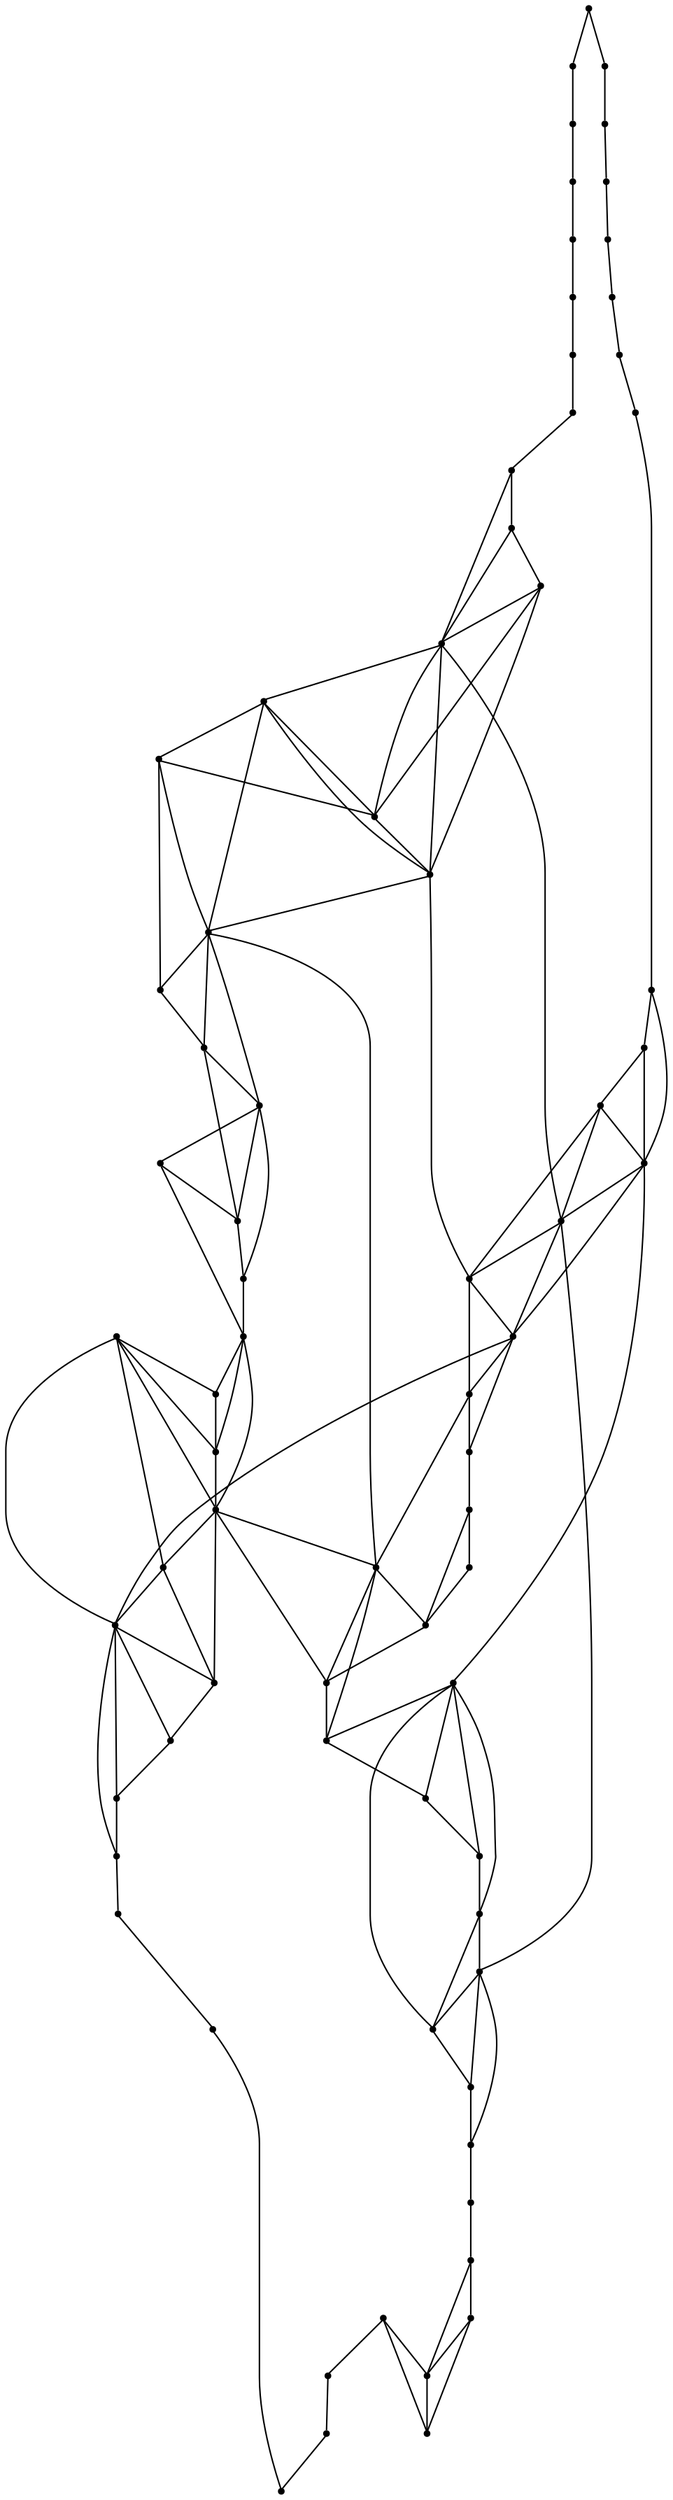 graph {
  node [shape=point,comment="{\"directed\":false,\"doi\":\"10.1007/11618058_3\",\"figure\":\"5 (23)\"}"]

  v0 [pos="1592.0836119186047,1190.3108906216091"]
  v1 [pos="1591.0792696220929,1200.274466620551"]
  v2 [pos="1588.6704760174418,1212.8442437913682"]
  v3 [pos="1584.5822674418605,1227.9317529466416"]
  v4 [pos="1591.4418604651164,1183.4692310757105"]
  v5 [pos="1579.1853742732558,1245.09318584866"]
  v6 [pos="1586.0731695130812,1178.5400700039331"]
  v7 [pos="1580.1814498546512,1182.2234145270452"]
  v8 [pos="1572.6425554142443,1263.8984035915798"]
  v9 [pos="1572.871765988372,1189.277552710639"]
  v10 [pos="1563.432449127907,1284.2473657396104"]
  v11 [pos="1551.726144622093,1214.919216579861"]
  v12 [pos="1555.10281159157,1304.9400639004177"]
  v13 [pos="1546.2636582485463,1325.8848181830513"]
  v14 [pos="1541.3825763081395,1230.5848748948838"]
  v15 [pos="1525.5785882994185,1348.765086279975"]
  v16 [pos="1527.5268304869185,1366.1556871202256"]
  v17 [pos="1524.2210029069765,1258.1483832465278"]
  v18 [pos="1506.117659883721,1271.6067305670842"]
  v19 [pos="1518.6314316860464,1384.9942198859321"]
  v20 [pos="1509.3192950581397,1286.8608784145779"]
  v21 [pos="1510.3767986918604,1402.8515171474878"]
  v22 [pos="1497.3451489825582,1414.2848324245876"]
  v23 [pos="1501.1844658430234,1306.170240190294"]
  v24 [pos="1446.13984375,1362.6484226650662"]
  v25 [pos="1494.1571220930232,1430.777548895942"]
  v26 [pos="1489.711441678779,1445.1536170111763"]
  v27 [pos="1493.1204760174417,1332.7650379604763"]
  v28 [pos="1480.750417877907,1332.0858946906196"]
  v29 [pos="1411.6001090116279,1342.24837536282"]
  v30 [pos="1400.202089389535,1348.039022233751"]
  v31 [pos="1485.6555050872093,1359.5692308213975"]
  v32 [pos="1482.8507994186045,1454.6608916388618"]
  v33 [pos="1472.8573264898255,1399.516104804145"]
  v34 [pos="1450.8084075218023,1384.7650519476997"]
  v35 [pos="1476.945566860465,1461.9400651719834"]
  v36 [pos="1481.9746230014534,1374.627589331733"]
  v37 [pos="1470.391238190407,1465.8858926561143"]
  v38 [pos="1478.445816678779,1399.1452526516384"]
  v39 [pos="1475.9547374636627,1406.7618997361924"]
  v40 [pos="1463.3596656976745,1466.357770707872"]
  v41 [pos="1408.379682957849,1328.2317153082954"]
  v42 [pos="1473.3281795058138,1412.9775674608018"]
  v43 [pos="1456.8959847383721,1462.9025450812446"]
  v44 [pos="1468.60546875,1410.4442270067002"]
  v45 [pos="1463.5097383720931,1402.6775669521755"]
  v46 [pos="1438.5675644985463,1431.577586279975"]
  v47 [pos="1449.2654251453487,1457.1265212164985"]
  v48 [pos="1441.543168604651,1448.3150791592068"]
  v49 [pos="1417.2646529796511,1355.1119160122341"]
  v50 [pos="1424.668132267442,1423.357740190294"]
  v51 [pos="1417.5053415697676,1407.0275298224556"]
  v52 [pos="1408.6828488372093,1386.626497056749"]
  v53 [pos="1395.9555414244187,1375.9359033372666"]
  v54 [pos="1382.6030159883721,1314.4827516343857"]
  v55 [pos="1369.876726017442,1300.6984066433374"]
  v56 [pos="1372.5177825218025,1343.5640008714463"]
  v57 [pos="1356.3773074127907,1287.2900318569607"]
  v58 [pos="1347.8299055232558,1313.4483964708115"]
  v59 [pos="1359.9748546511628,1328.6567361619736"]
  v60 [pos="1341.933988917151,1274.6639879014756"]
  v61 [pos="1333.7856150072676,1300.6973576015896"]
  v62 [pos="1330.0776117369187,1263.0348514980737"]
  v63 [pos="1322.7544149709302,1287.0650600857205"]
  v64 [pos="1319.1287291061049,1252.6942244635688"]
  v65 [pos="1312.7608466569768,1274.3483852810327"]
  v66 [pos="1309.4352107558138,1243.8858977423772"]
  v67 [pos="1303.984265988372,1262.8577859666611"]
  v68 [pos="1301.3868640988373,1236.807758755154"]
  v69 [pos="1296.958957122093,1252.505683051215"]
  v70 [pos="1294.8575581395348,1231.6244434780544"]
  v71 [pos="1291.4996184593022,1243.7244088914658"]
  v72 [pos="1289.973328488372,1228.4577361212837"]
  v73 [pos="1287.7103788154068,1236.6942397223577"]
  v74 [pos="1285.6652252906977,1231.5442076789006"]

  v74 -- v73 [id="-13",pos="1285.6652252906977,1231.5442076789006 1287.7103788154068,1236.6942397223577 1287.7103788154068,1236.6942397223577 1287.7103788154068,1236.6942397223577"]
  v73 -- v71 [id="-15",pos="1287.7103788154068,1236.6942397223577 1291.4996184593022,1243.7244088914658 1291.4996184593022,1243.7244088914658 1291.4996184593022,1243.7244088914658"]
  v74 -- v72 [id="-16",pos="1285.6652252906977,1231.5442076789006 1287.4144622093022,1229.2483639187283 1287.4144622093022,1229.2483639187283 1287.4144622093022,1229.2483639187283 1289.973328488372,1228.4577361212837 1289.973328488372,1228.4577361212837 1289.973328488372,1228.4577361212837"]
  v71 -- v69 [id="-25",pos="1291.4996184593022,1243.7244088914658 1296.958957122093,1252.505683051215 1296.958957122093,1252.505683051215 1296.958957122093,1252.505683051215"]
  v72 -- v70 [id="-33",pos="1289.973328488372,1228.4577361212837 1294.8575581395348,1231.6244434780544 1294.8575581395348,1231.6244434780544 1294.8575581395348,1231.6244434780544"]
  v70 -- v68 [id="-50",pos="1294.8575581395348,1231.6244434780544 1301.3868640988373,1236.807758755154 1301.3868640988373,1236.807758755154 1301.3868640988373,1236.807758755154"]
  v69 -- v67 [id="-58",pos="1296.958957122093,1252.505683051215 1303.984265988372,1262.8577859666611 1303.984265988372,1262.8577859666611 1303.984265988372,1262.8577859666611"]
  v68 -- v66 [id="-72",pos="1301.3868640988373,1236.807758755154 1309.4352107558138,1243.8858977423772 1309.4352107558138,1243.8858977423772 1309.4352107558138,1243.8858977423772"]
  v67 -- v65 [id="-88",pos="1303.984265988372,1262.8577859666611 1312.7608466569768,1274.3483852810327 1312.7608466569768,1274.3483852810327 1312.7608466569768,1274.3483852810327"]
  v66 -- v64 [id="-106",pos="1309.4352107558138,1243.8858977423772 1319.1287291061049,1252.6942244635688 1319.1287291061049,1252.6942244635688 1319.1287291061049,1252.6942244635688"]
  v65 -- v63 [id="-118",pos="1312.7608466569768,1274.3483852810327 1322.7544149709302,1287.0650600857205 1322.7544149709302,1287.0650600857205 1322.7544149709302,1287.0650600857205"]
  v64 -- v62 [id="-138",pos="1319.1287291061049,1252.6942244635688 1330.0776117369187,1263.0348514980737 1330.0776117369187,1263.0348514980737 1330.0776117369187,1263.0348514980737"]
  v63 -- v61 [id="-153",pos="1322.7544149709302,1287.0650600857205 1333.7856150072676,1300.6973576015896 1333.7856150072676,1300.6973576015896 1333.7856150072676,1300.6973576015896"]
  v62 -- v60 [id="-169",pos="1330.0776117369187,1263.0348514980737 1341.933988917151,1274.6639879014756 1341.933988917151,1274.6639879014756 1341.933988917151,1274.6639879014756"]
  v61 -- v58 [id="-189",pos="1333.7856150072676,1300.6973576015896 1347.8299055232558,1313.4483964708115 1347.8299055232558,1313.4483964708115 1347.8299055232558,1313.4483964708115"]
  v60 -- v57 [id="-207",pos="1341.933988917151,1274.6639879014756 1356.3773074127907,1287.2900318569607 1356.3773074127907,1287.2900318569607 1356.3773074127907,1287.2900318569607"]
  v58 -- v59 [id="-223",pos="1347.8299055232558,1313.4483964708115 1359.9748546511628,1328.6567361619736 1359.9748546511628,1328.6567361619736 1359.9748546511628,1328.6567361619736"]
  v57 -- v55 [id="-241",pos="1356.3773074127907,1287.2900318569607 1369.876726017442,1300.6984066433374 1369.876726017442,1300.6984066433374 1369.876726017442,1300.6984066433374"]
  v59 -- v56 [id="-258",pos="1359.9748546511628,1328.6567361619736 1372.5177825218025,1343.5640008714463 1372.5177825218025,1343.5640008714463 1372.5177825218025,1343.5640008714463"]
  v55 -- v54 [id="-276",pos="1369.876726017442,1300.6984066433374 1382.6030159883721,1314.4827516343857 1382.6030159883721,1314.4827516343857 1382.6030159883721,1314.4827516343857"]
  v58 -- v30 [id="-295",pos="1347.8299055232558,1313.4483964708115 1400.202089389535,1348.039022233751 1400.202089389535,1348.039022233751 1400.202089389535,1348.039022233751"]
  v57 -- v41 [id="-311",pos="1356.3773074127907,1287.2900318569607 1408.379682957849,1328.2317153082954 1408.379682957849,1328.2317153082954 1408.379682957849,1328.2317153082954"]
  v56 -- v53 [id="-324",pos="1372.5177825218025,1343.5640008714463 1395.9555414244187,1375.9359033372666 1395.9555414244187,1375.9359033372666 1395.9555414244187,1375.9359033372666"]
  v59 -- v30 [id="-327",pos="1359.9748546511628,1328.6567361619736 1400.202089389535,1348.039022233751 1400.202089389535,1348.039022233751 1400.202089389535,1348.039022233751"]
  v54 -- v29 [id="-351",pos="1382.6030159883721,1314.4827516343857 1411.6001090116279,1342.24837536282 1411.6001090116279,1342.24837536282 1411.6001090116279,1342.24837536282"]
  v55 -- v41 [id="-352",pos="1369.876726017442,1300.6984066433374 1408.379682957849,1328.2317153082954 1408.379682957849,1328.2317153082954 1408.379682957849,1328.2317153082954"]
  v56 -- v52 [id="-356",pos="1372.5177825218025,1343.5640008714463 1408.6828488372093,1386.626497056749 1408.6828488372093,1386.626497056749 1408.6828488372093,1386.626497056749"]
  v56 -- v30 [id="-358",pos="1372.5177825218025,1343.5640008714463 1400.202089389535,1348.039022233751 1400.202089389535,1348.039022233751 1400.202089389535,1348.039022233751"]
  v54 -- v49 [id="-371",pos="1382.6030159883721,1314.4827516343857 1417.2646529796511,1355.1119160122341 1417.2646529796511,1355.1119160122341 1417.2646529796511,1355.1119160122341"]
  v54 -- v41 [id="-373",pos="1382.6030159883721,1314.4827516343857 1408.379682957849,1328.2317153082954 1408.379682957849,1328.2317153082954 1408.379682957849,1328.2317153082954"]
  v53 -- v30 [id="-379",pos="1395.9555414244187,1375.9359033372666 1400.202089389535,1348.039022233751 1400.202089389535,1348.039022233751 1400.202089389535,1348.039022233751"]
  v53 -- v51 [id="-384",pos="1395.9555414244187,1375.9359033372666 1417.5053415697676,1407.0275298224556 1417.5053415697676,1407.0275298224556 1417.5053415697676,1407.0275298224556"]
  v51 -- v50 [id="-385",pos="1417.5053415697676,1407.0275298224556 1424.668132267442,1423.357740190294 1424.668132267442,1423.357740190294 1424.668132267442,1423.357740190294"]
  v53 -- v52 [id="-387",pos="1395.9555414244187,1375.9359033372666 1408.6828488372093,1386.626497056749 1408.6828488372093,1386.626497056749 1408.6828488372093,1386.626497056749"]
  v30 -- v52 [id="-398",pos="1400.202089389535,1348.039022233751 1408.6828488372093,1386.626497056749 1408.6828488372093,1386.626497056749 1408.6828488372093,1386.626497056749"]
  v30 -- v51 [id="-399",pos="1400.202089389535,1348.039022233751 1417.5053415697676,1407.0275298224556 1417.5053415697676,1407.0275298224556 1417.5053415697676,1407.0275298224556"]
  v30 -- v29 [id="-400",pos="1400.202089389535,1348.039022233751 1411.6001090116279,1342.24837536282 1411.6001090116279,1342.24837536282 1411.6001090116279,1342.24837536282"]
  v29 -- v18 [id="-401",pos="1411.6001090116279,1342.24837536282 1506.117659883721,1271.6067305670842 1506.117659883721,1271.6067305670842 1506.117659883721,1271.6067305670842"]
  v52 -- v49 [id="-419",pos="1408.6828488372093,1386.626497056749 1417.2646529796511,1355.1119160122341 1417.2646529796511,1355.1119160122341 1417.2646529796511,1355.1119160122341"]
  v41 -- v29 [id="-422",pos="1408.379682957849,1328.2317153082954 1411.6001090116279,1342.24837536282 1411.6001090116279,1342.24837536282 1411.6001090116279,1342.24837536282"]
  v29 -- v49 [id="-424",pos="1411.6001090116279,1342.24837536282 1417.2646529796511,1355.1119160122341 1417.2646529796511,1355.1119160122341 1417.2646529796511,1355.1119160122341"]
  v52 -- v51 [id="-429",pos="1408.6828488372093,1386.626497056749 1417.5053415697676,1407.0275298224556 1417.5053415697676,1407.0275298224556 1417.5053415697676,1407.0275298224556"]
  v52 -- v46 [id="-434",pos="1408.6828488372093,1386.626497056749 1438.5675644985463,1431.577586279975 1438.5675644985463,1431.577586279975 1438.5675644985463,1431.577586279975"]
  v41 -- v24 [id="-435",pos="1408.379682957849,1328.2317153082954 1446.13984375,1362.6484226650662 1446.13984375,1362.6484226650662 1446.13984375,1362.6484226650662"]
  v41 -- v28 [id="-439",pos="1408.379682957849,1328.2317153082954 1480.750417877907,1332.0858946906196 1480.750417877907,1332.0858946906196 1480.750417877907,1332.0858946906196"]
  v0 -- v1 [id="-442",pos="1592.0836119186047,1190.3108906216091 1591.0792696220929,1200.274466620551 1591.0792696220929,1200.274466620551 1591.0792696220929,1200.274466620551"]
  v29 -- v24 [id="-446",pos="1411.6001090116279,1342.24837536282 1446.13984375,1362.6484226650662 1446.13984375,1362.6484226650662 1446.13984375,1362.6484226650662"]
  v50 -- v48 [id="-467",pos="1424.668132267442,1423.357740190294 1441.543168604651,1448.3150791592068 1441.543168604651,1448.3150791592068 1441.543168604651,1448.3150791592068"]
  v49 -- v34 [id="-468",pos="1417.2646529796511,1355.1119160122341 1450.8084075218023,1384.7650519476997 1450.8084075218023,1384.7650519476997 1450.8084075218023,1384.7650519476997"]
  v51 -- v46 [id="-469",pos="1417.5053415697676,1407.0275298224556 1438.5675644985463,1431.577586279975 1438.5675644985463,1431.577586279975 1438.5675644985463,1431.577586279975"]
  v49 -- v24 [id="-471",pos="1417.2646529796511,1355.1119160122341 1446.13984375,1362.6484226650662 1446.13984375,1362.6484226650662 1446.13984375,1362.6484226650662"]
  v50 -- v53 [id="-472",pos="1424.668132267442,1423.357740190294 1395.9555414244187,1375.9359033372666 1395.9555414244187,1375.9359033372666 1395.9555414244187,1375.9359033372666"]
  v48 -- v47 [id="-483",pos="1441.543168604651,1448.3150791592068 1449.2654251453487,1457.1265212164985 1449.2654251453487,1457.1265212164985 1449.2654251453487,1457.1265212164985"]
  v50 -- v46 [id="-485",pos="1424.668132267442,1423.357740190294 1438.5675644985463,1431.577586279975 1438.5675644985463,1431.577586279975 1438.5675644985463,1431.577586279975"]
  v46 -- v48 [id="-498",pos="1438.5675644985463,1431.577586279975 1441.543168604651,1448.3150791592068 1441.543168604651,1448.3150791592068 1441.543168604651,1448.3150791592068"]
  v46 -- v47 [id="-499",pos="1438.5675644985463,1431.577586279975 1449.2654251453487,1457.1265212164985 1449.2654251453487,1457.1265212164985 1449.2654251453487,1457.1265212164985"]
  v46 -- v33 [id="-500",pos="1438.5675644985463,1431.577586279975 1472.8573264898255,1399.516104804145 1472.8573264898255,1399.516104804145 1472.8573264898255,1399.516104804145"]
  v46 -- v43 [id="-501",pos="1438.5675644985463,1431.577586279975 1456.8959847383721,1462.9025450812446 1456.8959847383721,1462.9025450812446 1456.8959847383721,1462.9025450812446"]
  v1 -- v2 [id="-509",pos="1591.0792696220929,1200.274466620551 1588.6704760174418,1212.8442437913682 1588.6704760174418,1212.8442437913682 1588.6704760174418,1212.8442437913682"]
  v47 -- v43 [id="-516",pos="1449.2654251453487,1457.1265212164985 1456.8959847383721,1462.9025450812446 1456.8959847383721,1462.9025450812446 1456.8959847383721,1462.9025450812446"]
  v43 -- v40 [id="-519",pos="1456.8959847383721,1462.9025450812446 1463.3596656976745,1466.357770707872 1463.3596656976745,1466.357770707872 1463.3596656976745,1466.357770707872"]
  v24 -- v34 [id="-528",pos="1446.13984375,1362.6484226650662 1450.8084075218023,1384.7650519476997 1450.8084075218023,1384.7650519476997 1450.8084075218023,1384.7650519476997"]
  v24 -- v45 [id="-529",pos="1446.13984375,1362.6484226650662 1463.5097383720931,1402.6775669521755 1463.5097383720931,1402.6775669521755 1463.5097383720931,1402.6775669521755"]
  v24 -- v15 [id="-534",pos="1446.13984375,1362.6484226650662 1525.5785882994185,1348.765086279975 1525.5785882994185,1348.765086279975 1525.5785882994185,1348.765086279975"]
  v47 -- v37 [id="-549",pos="1449.2654251453487,1457.1265212164985 1470.391238190407,1465.8858926561143 1470.391238190407,1465.8858926561143 1470.391238190407,1465.8858926561143"]
  v34 -- v45 [id="-552",pos="1450.8084075218023,1384.7650519476997 1463.5097383720931,1402.6775669521755 1463.5097383720931,1402.6775669521755 1463.5097383720931,1402.6775669521755"]
  v45 -- v44 [id="-553",pos="1463.5097383720931,1402.6775669521755 1468.60546875,1410.4442270067002 1468.60546875,1410.4442270067002 1468.60546875,1410.4442270067002"]
  v34 -- v33 [id="-556",pos="1450.8084075218023,1384.7650519476997 1472.8573264898255,1399.516104804145 1472.8573264898255,1399.516104804145 1472.8573264898255,1399.516104804145"]
  v33 -- v38 [id="-557",pos="1472.8573264898255,1399.516104804145 1478.445816678779,1399.1452526516384 1478.445816678779,1399.1452526516384 1478.445816678779,1399.1452526516384"]
  v38 -- v22 [id="-558",pos="1478.445816678779,1399.1452526516384 1497.3451489825582,1414.2848324245876 1497.3451489825582,1414.2848324245876 1497.3451489825582,1414.2848324245876"]
  v43 -- v35 [id="-570",pos="1456.8959847383721,1462.9025450812446 1476.945566860465,1461.9400651719834 1476.945566860465,1461.9400651719834 1476.945566860465,1461.9400651719834"]
  v40 -- v37 [id="-573",pos="1463.3596656976745,1466.357770707872 1470.391238190407,1465.8858926561143 1470.391238190407,1465.8858926561143 1470.391238190407,1465.8858926561143"]
  v2 -- v3 [id="-574",pos="1588.6704760174418,1212.8442437913682 1584.5822674418605,1227.9317529466416 1584.5822674418605,1227.9317529466416 1584.5822674418605,1227.9317529466416"]
  v40 -- v32 [id="-592",pos="1463.3596656976745,1466.357770707872 1482.8507994186045,1454.6608916388618 1482.8507994186045,1454.6608916388618 1482.8507994186045,1454.6608916388618"]
  v44 -- v42 [id="-595",pos="1468.60546875,1410.4442270067002 1473.3281795058138,1412.9775674608018 1473.3281795058138,1412.9775674608018 1473.3281795058138,1412.9775674608018"]
  v37 -- v35 [id="-597",pos="1470.391238190407,1465.8858926561143 1476.945566860465,1461.9400651719834 1476.945566860465,1461.9400651719834 1476.945566860465,1461.9400651719834"]
  v37 -- v43 [id="-613",pos="1470.391238190407,1465.8858926561143 1456.8959847383721,1462.9025450812446 1456.8959847383721,1462.9025450812446 1456.8959847383721,1462.9025450812446"]
  v44 -- v39 [id="-620",pos="1468.60546875,1410.4442270067002 1475.9547374636627,1406.7618997361924 1475.9547374636627,1406.7618997361924 1475.9547374636627,1406.7618997361924"]
  v35 -- v32 [id="-627",pos="1476.945566860465,1461.9400651719834 1482.8507994186045,1454.6608916388618 1482.8507994186045,1454.6608916388618 1482.8507994186045,1454.6608916388618"]
  v32 -- v26 [id="-628",pos="1482.8507994186045,1454.6608916388618 1489.711441678779,1445.1536170111763 1489.711441678779,1445.1536170111763 1489.711441678779,1445.1536170111763"]
  v33 -- v36 [id="-640",pos="1472.8573264898255,1399.516104804145 1481.9746230014534,1374.627589331733 1481.9746230014534,1374.627589331733 1481.9746230014534,1374.627589331733"]
  v36 -- v31 [id="-641",pos="1481.9746230014534,1374.627589331733 1485.6555050872093,1359.5692308213975 1485.6555050872093,1359.5692308213975 1485.6555050872093,1359.5692308213975"]
  v42 -- v39 [id="-644",pos="1473.3281795058138,1412.9775674608018 1475.9547374636627,1406.7618997361924 1475.9547374636627,1406.7618997361924 1475.9547374636627,1406.7618997361924"]
  v39 -- v38 [id="-645",pos="1475.9547374636627,1406.7618997361924 1478.445816678779,1399.1452526516384 1478.445816678779,1399.1452526516384 1478.445816678779,1399.1452526516384"]
  v33 -- v39 [id="-650",pos="1472.8573264898255,1399.516104804145 1475.9547374636627,1406.7618997361924 1475.9547374636627,1406.7618997361924 1475.9547374636627,1406.7618997361924"]
  v38 -- v36 [id="-682",pos="1478.445816678779,1399.1452526516384 1481.9746230014534,1374.627589331733 1481.9746230014534,1374.627589331733 1481.9746230014534,1374.627589331733"]
  v32 -- v25 [id="-690",pos="1482.8507994186045,1454.6608916388618 1494.1571220930232,1430.777548895942 1494.1571220930232,1430.777548895942 1494.1571220930232,1430.777548895942"]
  v4 -- v0 [id="-691",pos="1591.4418604651164,1183.4692310757105 1592.0836119186047,1190.3108906216091 1592.0836119186047,1190.3108906216091 1592.0836119186047,1190.3108906216091"]
  v28 -- v36 [id="-716",pos="1480.750417877907,1332.0858946906196 1481.9746230014534,1374.627589331733 1481.9746230014534,1374.627589331733 1481.9746230014534,1374.627589331733"]
  v28 -- v20 [id="-720",pos="1480.750417877907,1332.0858946906196 1509.3192950581397,1286.8608784145779 1509.3192950581397,1286.8608784145779 1509.3192950581397,1286.8608784145779"]
  v28 -- v31 [id="-722",pos="1480.750417877907,1332.0858946906196 1485.6555050872093,1359.5692308213975 1485.6555050872093,1359.5692308213975 1485.6555050872093,1359.5692308213975"]
  v28 -- v23 [id="-723",pos="1480.750417877907,1332.0858946906196 1501.1844658430234,1306.170240190294 1501.1844658430234,1306.170240190294 1501.1844658430234,1306.170240190294"]
  v31 -- v27 [id="-732",pos="1485.6555050872093,1359.5692308213975 1493.1204760174417,1332.7650379604763 1493.1204760174417,1332.7650379604763 1493.1204760174417,1332.7650379604763"]
  v28 -- v27 [id="-740",pos="1480.750417877907,1332.0858946906196 1493.1204760174417,1332.7650379604763 1493.1204760174417,1332.7650379604763 1493.1204760174417,1332.7650379604763"]
  v32 -- v22 [id="-741",pos="1482.8507994186045,1454.6608916388618 1497.3451489825582,1414.2848324245876 1497.3451489825582,1414.2848324245876 1497.3451489825582,1414.2848324245876"]
  v27 -- v23 [id="-760",pos="1493.1204760174417,1332.7650379604763 1501.1844658430234,1306.170240190294 1501.1844658430234,1306.170240190294 1501.1844658430234,1306.170240190294"]
  v26 -- v25 [id="-773",pos="1489.711441678779,1445.1536170111763 1494.1571220930232,1430.777548895942 1494.1571220930232,1430.777548895942 1494.1571220930232,1430.777548895942"]
  v25 -- v22 [id="-774",pos="1494.1571220930232,1430.777548895942 1497.3451489825582,1414.2848324245876 1497.3451489825582,1414.2848324245876 1497.3451489825582,1414.2848324245876"]
  v25 -- v21 [id="-777",pos="1494.1571220930232,1430.777548895942 1510.3767986918604,1402.8515171474878 1510.3767986918604,1402.8515171474878 1510.3767986918604,1402.8515171474878"]
  v23 -- v20 [id="-793",pos="1501.1844658430234,1306.170240190294 1509.3192950581397,1286.8608784145779 1509.3192950581397,1286.8608784145779 1509.3192950581397,1286.8608784145779"]
  v21 -- v19 [id="-804",pos="1510.3767986918604,1402.8515171474878 1518.6314316860464,1384.9942198859321 1518.6314316860464,1384.9942198859321 1518.6314316860464,1384.9942198859321"]
  v22 -- v33 [id="-807",pos="1497.3451489825582,1414.2848324245876 1472.8573264898255,1399.516104804145 1472.8573264898255,1399.516104804145 1472.8573264898255,1399.516104804145"]
  v22 -- v16 [id="-820",pos="1497.3451489825582,1414.2848324245876 1527.5268304869185,1366.1556871202256 1527.5268304869185,1366.1556871202256 1527.5268304869185,1366.1556871202256"]
  v22 -- v19 [id="-821",pos="1497.3451489825582,1414.2848324245876 1518.6314316860464,1384.9942198859321 1518.6314316860464,1384.9942198859321 1518.6314316860464,1384.9942198859321"]
  v22 -- v21 [id="-822",pos="1497.3451489825582,1414.2848324245876 1510.3767986918604,1402.8515171474878 1510.3767986918604,1402.8515171474878 1510.3767986918604,1402.8515171474878"]
  v23 -- v18 [id="-830",pos="1501.1844658430234,1306.170240190294 1506.117659883721,1271.6067305670842 1506.117659883721,1271.6067305670842 1506.117659883721,1271.6067305670842"]
  v20 -- v17 [id="-836",pos="1509.3192950581397,1286.8608784145779 1524.2210029069765,1258.1483832465278 1524.2210029069765,1258.1483832465278 1524.2210029069765,1258.1483832465278"]
  v18 -- v20 [id="-846",pos="1506.117659883721,1271.6067305670842 1509.3192950581397,1286.8608784145779 1509.3192950581397,1286.8608784145779 1509.3192950581397,1286.8608784145779"]
  v18 -- v14 [id="-847",pos="1506.117659883721,1271.6067305670842 1541.3825763081395,1230.5848748948838 1541.3825763081395,1230.5848748948838 1541.3825763081395,1230.5848748948838"]
  v14 -- v11 [id="-848",pos="1541.3825763081395,1230.5848748948838 1551.726144622093,1214.919216579861 1551.726144622093,1214.919216579861 1551.726144622093,1214.919216579861"]
  v18 -- v17 [id="-850",pos="1506.117659883721,1271.6067305670842 1524.2210029069765,1258.1483832465278 1524.2210029069765,1258.1483832465278 1524.2210029069765,1258.1483832465278"]
  v17 -- v14 [id="-870",pos="1524.2210029069765,1258.1483832465278 1541.3825763081395,1230.5848748948838 1541.3825763081395,1230.5848748948838 1541.3825763081395,1230.5848748948838"]
  v21 -- v26 [id="-871",pos="1510.3767986918604,1402.8515171474878 1489.711441678779,1445.1536170111763 1489.711441678779,1445.1536170111763 1489.711441678779,1445.1536170111763"]
  v21 -- v15 [id="-872",pos="1510.3767986918604,1402.8515171474878 1525.5785882994185,1348.765086279975 1525.5785882994185,1348.765086279975 1525.5785882994185,1348.765086279975"]
  v19 -- v16 [id="-877",pos="1518.6314316860464,1384.9942198859321 1527.5268304869185,1366.1556871202256 1527.5268304869185,1366.1556871202256 1527.5268304869185,1366.1556871202256"]
  v19 -- v15 [id="-888",pos="1518.6314316860464,1384.9942198859321 1525.5785882994185,1348.765086279975 1525.5785882994185,1348.765086279975 1525.5785882994185,1348.765086279975"]
  v16 -- v13 [id="-890",pos="1527.5268304869185,1366.1556871202256 1546.2636582485463,1325.8848181830513 1546.2636582485463,1325.8848181830513 1546.2636582485463,1325.8848181830513"]
  v15 -- v10 [id="-916",pos="1525.5785882994185,1348.765086279975 1563.432449127907,1284.2473657396104 1563.432449127907,1284.2473657396104 1563.432449127907,1284.2473657396104"]
  v15 -- v16 [id="-917",pos="1525.5785882994185,1348.765086279975 1527.5268304869185,1366.1556871202256 1527.5268304869185,1366.1556871202256 1527.5268304869185,1366.1556871202256"]
  v15 -- v12 [id="-920",pos="1525.5785882994185,1348.765086279975 1555.10281159157,1304.9400639004177 1555.10281159157,1304.9400639004177 1555.10281159157,1304.9400639004177"]
  v15 -- v13 [id="-921",pos="1525.5785882994185,1348.765086279975 1546.2636582485463,1325.8848181830513 1546.2636582485463,1325.8848181830513 1546.2636582485463,1325.8848181830513"]
  v13 -- v12 [id="-933",pos="1546.2636582485463,1325.8848181830513 1555.10281159157,1304.9400639004177 1555.10281159157,1304.9400639004177 1555.10281159157,1304.9400639004177"]
  v12 -- v10 [id="-961",pos="1555.10281159157,1304.9400639004177 1563.432449127907,1284.2473657396104 1563.432449127907,1284.2473657396104 1563.432449127907,1284.2473657396104"]
  v10 -- v8 [id="-965",pos="1563.432449127907,1284.2473657396104 1572.6425554142443,1263.8984035915798 1572.6425554142443,1263.8984035915798 1572.6425554142443,1263.8984035915798"]
  v11 -- v9 [id="-979",pos="1551.726144622093,1214.919216579861 1572.871765988372,1189.277552710639 1572.871765988372,1189.277552710639 1572.871765988372,1189.277552710639"]
  v8 -- v5 [id="-992",pos="1572.6425554142443,1263.8984035915798 1579.1853742732558,1245.09318584866 1579.1853742732558,1245.09318584866 1579.1853742732558,1245.09318584866"]
  v5 -- v3 [id="-1008",pos="1579.1853742732558,1245.09318584866 1584.5822674418605,1227.9317529466416 1584.5822674418605,1227.9317529466416 1584.5822674418605,1227.9317529466416"]
  v9 -- v7 [id="-1019",pos="1572.871765988372,1189.277552710639 1580.1814498546512,1182.2234145270452 1580.1814498546512,1182.2234145270452 1580.1814498546512,1182.2234145270452"]
  v7 -- v6 [id="-1029",pos="1580.1814498546512,1182.2234145270452 1586.0731695130812,1178.5400700039331 1586.0731695130812,1178.5400700039331 1586.0731695130812,1178.5400700039331"]
  v7 -- v4 [id="-1093",pos="1580.1814498546512,1182.2234145270452 1591.4418604651164,1183.4692310757105 1591.4418604651164,1183.4692310757105 1591.4418604651164,1183.4692310757105"]
  v6 -- v4 [id="-1125",pos="1586.0731695130812,1178.5400700039331 1591.4418604651164,1183.4692310757105 1591.4418604651164,1183.4692310757105 1591.4418604651164,1183.4692310757105"]
  v9 -- v6 [id="-1128",pos="1572.871765988372,1189.277552710639 1587.5661700581395,1181.294186062283 1587.5661700581395,1181.294186062283 1587.5661700581395,1181.294186062283 1586.0731695130812,1178.5400700039331 1586.0731695130812,1178.5400700039331 1586.0731695130812,1178.5400700039331"]
  v0 -- v6 [id="-1171",pos="1592.0836119186047,1190.3108906216091 1586.0731695130812,1178.5400700039331 1586.0731695130812,1178.5400700039331 1586.0731695130812,1178.5400700039331"]
}